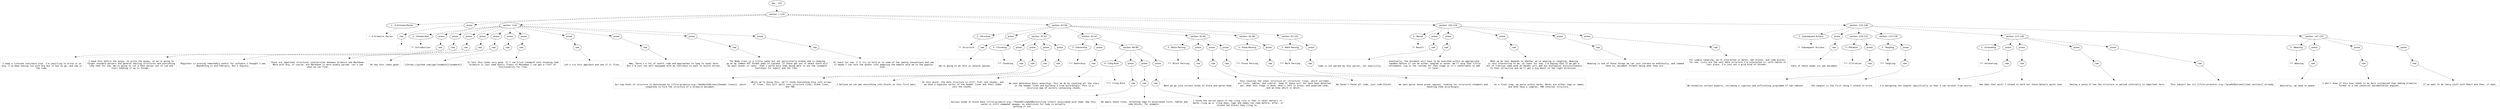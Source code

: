 digraph hierarchy {

node [fontname=Helvetica]
edge [style=dashed]

doc_0 [label="doc - 155"]


doc_0 -> { section_1}
{rank=same; section_1}

section_1 [label="section: 1-124"]


section_1 -> { header_2 prose_3 section_4 section_5 section_6 section_7}
{rank=same; header_2 prose_3 section_4 section_5 section_6 section_7}

header_2 [label="1 : A Grimoire Parser"]

prose_3 [label="prose"]

section_4 [label="section: 3-42"]

section_5 [label="section: 43-96"]

section_6 [label="section: 102-124"]

section_7 [label="section: 125-146"]


header_2 -> leaf_8
leaf_8  [color=Gray,shape=rectangle,fontname=Inconsolata,label=" * A Grimoire Parser"]
prose_3 -> { raw_9}
{rank=same; raw_9}

raw_9 [label="raw"]


raw_9 -> leaf_10
leaf_10  [color=Gray,shape=rectangle,fontname=Inconsolata,label="
"]
section_4 -> { header_11 prose_12 prose_13 prose_14 prose_15 prose_16 prose_17 prose_18 prose_19 prose_20 prose_21 prose_22}
{rank=same; header_11 prose_12 prose_13 prose_14 prose_15 prose_16 prose_17 prose_18 prose_19 prose_20 prose_21 prose_22}

header_11 [label="2 : Introduction"]

prose_12 [label="prose"]

prose_13 [label="prose"]

prose_14 [label="prose"]

prose_15 [label="prose"]

prose_16 [label="prose"]

prose_17 [label="prose"]

prose_18 [label="prose"]

prose_19 [label="prose"]

prose_20 [label="prose"]

prose_21 [label="prose"]

prose_22 [label="prose"]


header_11 -> leaf_23
leaf_23  [color=Gray,shape=rectangle,fontname=Inconsolata,label="** Introduction"]
prose_12 -> { raw_24}
{rank=same; raw_24}

raw_24 [label="raw"]


raw_24 -> leaf_25
leaf_25  [color=Gray,shape=rectangle,fontname=Inconsolata,label="

I need a literate toolchain stat. I'm unwilling to write it on
Org. I've been having fun with Org but it has to go, and now is
the time.
"]
prose_13 -> { raw_26}
{rank=same; raw_26}

raw_26 [label="raw"]


raw_26 -> leaf_27
leaf_27  [color=Gray,shape=rectangle,fontname=Inconsolata,label="
I need this before the quipu, to write the quipu, so we're going to
forget reusable parsers and general editing structures and everything
like that for now. We're going to cut a fast parser out of Lua and
start hooking it up to things. 
"]
prose_14 -> { raw_28}
{rank=same; raw_28}

raw_28 [label="raw"]


raw_28 -> leaf_29
leaf_29  [color=Gray,shape=rectangle,fontname=Inconsolata,label="
Pegylator is proving remarkably useful for software I thought I was
abandoning in mid-February. But I digress.
"]
prose_15 -> { raw_30}
{rank=same; raw_30}

raw_30 [label="raw"]


raw_30 -> leaf_31
leaf_31  [color=Gray,shape=rectangle,fontname=Inconsolata,label="
There are important structural similarities between Grimoire and Markdown.
More with Org, of course, but Markdown is more widely parsed. Let's see
what we can find.
"]
prose_16 -> { raw_32}
{rank=same; raw_32}

raw_32 [label="raw"]


raw_32 -> leaf_33
leaf_33  [color=Gray,shape=rectangle,fontname=Inconsolata,label="
Oh hey this looks good:
"]
prose_17 -> { raw_34}
{rank=same; raw_34}

raw_34 [label="raw"]


raw_34 -> leaf_35
leaf_35  [color=Gray,shape=rectangle,fontname=Inconsolata,label="
[[https://github.com/jgm/lunamark][lunamark]]
"]
prose_18 -> { raw_36}
{rank=same; raw_36}

raw_36 [label="raw"]


raw_36 -> leaf_37
leaf_37  [color=Gray,shape=rectangle,fontname=Inconsolata,label="
In fact this looks very good. If I can trick lunamark into thinking that
Grimoire is just some exotic flavor of Markdown I can get a *lot* of 
functionality for free.
"]
prose_19 -> { raw_38}
{rank=same; raw_38}

raw_38 [label="raw"]


raw_38 -> leaf_39
leaf_39  [color=Gray,shape=rectangle,fontname=Inconsolata,label="
Let's try this approach and see if it flies. 
"]
prose_20 -> { raw_40}
{rank=same; raw_40}

raw_40 [label="raw"]


raw_40 -> leaf_41
leaf_41  [color=Gray,shape=rectangle,fontname=Inconsolata,label="
Hmm. There's a lot of useful code and approaches to lpeg to steal here.
But I'm just too well-equipped with my toolchain to want to switch horses.
"]
prose_21 -> { raw_42}
{rank=same; raw_42}

raw_42 [label="raw"]


raw_42 -> leaf_43
leaf_43  [color=Gray,shape=rectangle,fontname=Inconsolata,label="
The Node class is a little janky but not particularly broken and is shaping
up as my common AST format when in Lualand. If those get out of whack there will
be pain sooner or later. That's worth more than being able to use the lunamark
toolchain for export and the like. 
"]
prose_22 -> { raw_44}
{rank=same; raw_44}

raw_44 [label="raw"]


raw_44 -> leaf_45
leaf_45  [color=Gray,shape=rectangle,fontname=Inconsolata,label="
At least for now. I'll try to hold on to some of the naming conventions and see
if maybe I can talk the author into adapting the module once we're the popular
kids. 
"]
section_5 -> { header_46 prose_47 section_48 section_49 section_50 section_51 section_52}
{rank=same; header_46 prose_47 section_48 section_49 section_50 section_51 section_52}

header_46 [label="2 : Structure"]

prose_47 [label="prose"]

section_48 [label="section: 47-61"]

section_49 [label="section: 62-67"]

section_50 [label="section: 81-91"]

section_51 [label="section: 92-96"]

section_52 [label="section: 97-101"]


header_46 -> leaf_53
leaf_53  [color=Gray,shape=rectangle,fontname=Inconsolata,label="** Structure"]
prose_47 -> { raw_54}
{rank=same; raw_54}

raw_54 [label="raw"]


raw_54 -> leaf_55
leaf_55  [color=Gray,shape=rectangle,fontname=Inconsolata,label="

We're going to do this in several passes. 
"]
section_48 -> { header_56 prose_57 prose_58 prose_59 prose_60}
{rank=same; header_56 prose_57 prose_58 prose_59 prose_60}

header_56 [label="3 : Chunking"]

prose_57 [label="prose"]

prose_58 [label="prose"]

prose_59 [label="prose"]

prose_60 [label="prose"]


header_56 -> leaf_61
leaf_61  [color=Gray,shape=rectangle,fontname=Inconsolata,label="*** Chunking"]
prose_57 -> { raw_62}
{rank=same; raw_62}

raw_62 [label="raw"]


raw_62 -> leaf_63
leaf_63  [color=Gray,shape=rectangle,fontname=Inconsolata,label="

Our top-level of structure is determined by [[file:grimoire.org::*Header%20Lines][header lines]], which
cooperate to form the structure of a Grimoire document.
"]
prose_58 -> { raw_64}
{rank=same; raw_64}

raw_64 [label="raw"]


raw_64 -> leaf_65
leaf_65  [color=Gray,shape=rectangle,fontname=Inconsolata,label="
While we're doing this, we'll chunk everything else into arrays
of lines, this will split into structure lines, blank lines,
and TBD. 
"]
prose_59 -> { raw_66}
{rank=same; raw_66}

raw_66 [label="raw"]


raw_66 -> leaf_67
leaf_67  [color=Gray,shape=rectangle,fontname=Inconsolata,label="
I believe we can get everything into blocks on this first pass.
"]
prose_60 -> { raw_68}
{rank=same; raw_68}

raw_68 [label="raw"]


raw_68 -> leaf_69
leaf_69  [color=Gray,shape=rectangle,fontname=Inconsolata,label="
At this point, the data structure is still flat, but chunky, and
we have a separate vector of the header lines and their index
into the chunks. 
"]
section_49 -> { header_70 prose_71 section_72}
{rank=same; header_70 prose_71 section_72}

header_70 [label="3 : Ownership"]

prose_71 [label="prose"]

section_72 [label="section: 68-80"]


header_70 -> leaf_73
leaf_73  [color=Gray,shape=rectangle,fontname=Inconsolata,label="*** Ownership"]
prose_71 -> { raw_74}
{rank=same; raw_74}

raw_74 [label="raw"]


raw_74 -> leaf_75
leaf_75  [color=Gray,shape=rectangle,fontname=Inconsolata,label="

We next determine basic ownership. This we do by counting all the stars 
in the header lines and building a tree accordingly. This is a 
recursive map of vectors containing chunks. 
"]
section_72 -> { header_76 prose_77 prose_78 prose_79}
{rank=same; header_76 prose_77 prose_78 prose_79}

header_76 [label="4 : Cling Rule"]

prose_77 [label="prose"]

prose_78 [label="prose"]

prose_79 [label="prose"]


header_76 -> leaf_80
leaf_80  [color=Gray,shape=rectangle,fontname=Inconsolata,label="**** Cling Rule"]
prose_77 -> { raw_81}
{rank=same; raw_81}

raw_81 [label="raw"]


raw_81 -> leaf_82
leaf_82  [color=Gray,shape=rectangle,fontname=Inconsolata,label="

Various kinds of block have [[file:grimoire.org::*The%20Cling%20Rule][cling rules]] associated with them. How this
works is still somewhat opaque, no substitute for code in actually
working it out. 
"]
prose_78 -> { raw_83}
{rank=same; raw_83}

raw_83 [label="raw"]


raw_83 -> leaf_84
leaf_84  [color=Gray,shape=rectangle,fontname=Inconsolata,label="
We apply these rules, attaching tags to associated lists, tables and
code blocks, for example. 
"]
prose_79 -> { raw_85}
{rank=same; raw_85}

raw_85 [label="raw"]


raw_85 -> leaf_86
leaf_86  [color=Gray,shape=rectangle,fontname=Inconsolata,label="
I think the secret sauce of the cling rule is that it never matters if 
marks cling up or cling down, tags and names can come before, after, or
around the blocks they cling to. 
"]
section_50 -> { header_87 prose_88 prose_89 prose_90}
{rank=same; header_87 prose_88 prose_89 prose_90}

header_87 [label="3 : Block Parsing"]

prose_88 [label="prose"]

prose_89 [label="prose"]

prose_90 [label="prose"]


header_87 -> leaf_91
leaf_91  [color=Gray,shape=rectangle,fontname=Inconsolata,label="*** Block Parsing"]
prose_88 -> { raw_92}
{rank=same; raw_92}

raw_92 [label="raw"]


raw_92 -> leaf_93
leaf_93  [color=Gray,shape=rectangle,fontname=Inconsolata,label="

Next we go into certain kinds of block and parse them.
"]
prose_89 -> { raw_94}
{rank=same; raw_94}

raw_94 [label="raw"]


raw_94 -> leaf_95
leaf_95  [color=Gray,shape=rectangle,fontname=Inconsolata,label="
This resolves the inner structure of 'structure' lines, which includes
all lists, tables, and similar. Some of these will not have been detected
yet, when this stage is done, what's left is prose, and unparsed code,
and we know which is which. 
"]
prose_90 -> { raw_96}
{rank=same; raw_96}

raw_96 [label="raw"]


raw_96 -> leaf_97
leaf_97  [color=Gray,shape=rectangle,fontname=Inconsolata,label="
We haven't found all code, just code blocks. 
"]
section_51 -> { header_98 prose_99}
{rank=same; header_98 prose_99}

header_98 [label="3 : Prose Parsing"]

prose_99 [label="prose"]


header_98 -> leaf_100
leaf_100  [color=Gray,shape=rectangle,fontname=Inconsolata,label="*** Prose Parsing"]
prose_99 -> { raw_101}
{rank=same; raw_101}

raw_101 [label="raw"]


raw_101 -> leaf_102
leaf_102  [color=Gray,shape=rectangle,fontname=Inconsolata,label="

We next parse these prose regions, looking for structural elements and 
handling them accordingly. 
"]
section_52 -> { header_103 prose_104}
{rank=same; header_103 prose_104}

header_103 [label="3 : Mark Parsing"]

prose_104 [label="prose"]


header_103 -> leaf_105
leaf_105  [color=Gray,shape=rectangle,fontname=Inconsolata,label="*** Mark Parsing"]
prose_104 -> { raw_106}
{rank=same; raw_106}

raw_106 [label="raw"]


raw_106 -> leaf_107
leaf_107  [color=Gray,shape=rectangle,fontname=Inconsolata,label="

As a final step, we parse within marks. Marks are either tags or names,
and both have a complex, TBD internal structure. 
"]
section_6 -> { header_108 prose_109 prose_110 prose_111 prose_112 prose_113}
{rank=same; header_108 prose_109 prose_110 prose_111 prose_112 prose_113}

header_108 [label="2 : Result"]

prose_109 [label="prose"]

prose_110 [label="prose"]

prose_111 [label="prose"]

prose_112 [label="prose"]

prose_113 [label="prose"]


header_108 -> leaf_114
leaf_114  [color=Gray,shape=rectangle,fontname=Inconsolata,label="** Result"]
prose_109 -> { raw_115}
{rank=same; raw_115}

raw_115 [label="raw"]


raw_115 -> leaf_116
leaf_116  [color=Gray,shape=rectangle,fontname=Inconsolata,label="

Code is not parsed by this parser, not explicitly. 
"]
prose_110 -> { raw_117}
{rank=same; raw_117}

raw_117 [label="raw"]


raw_117 -> leaf_118
leaf_118  [color=Gray,shape=rectangle,fontname=Inconsolata,label="
Eventually, the document will have to be executed within an appropriate 
sandbox before it can be either tangled or woven. We'll skip that little
refinement, Lua is the runtime for that stage so it's comfortable to add 
it later. 
"]
prose_111 -> { raw_119}
{rank=same; raw_119}

raw_119 [label="raw"]


raw_119 -> leaf_120
leaf_120  [color=Gray,shape=rectangle,fontname=Inconsolata,label="
What we do next depends on whether we're weaving or tangling. Weaving
is less interesting to me, at least for now; I'm hoping that if we get a 
bit of traction some wonk at Pandoc will add our biological distinctiveness
to that collective and we'll get a big boost in the right direction. 
"]
prose_112 -> { raw_121}
{rank=same; raw_121}

raw_121 [label="raw"]


raw_121 -> leaf_122
leaf_122  [color=Gray,shape=rectangle,fontname=Inconsolata,label="
Weaving is one of those things we can just iterate on endlesssly, and indeed
have to, document formats being what they are. 
"]
prose_113 -> { raw_123}
{rank=same; raw_123}

raw_123 [label="raw"]


raw_123 -> leaf_124
leaf_124  [color=Gray,shape=rectangle,fontname=Inconsolata,label="
For simple tangling, we're interested in marks, edn blocks, and code blocks,
for now. Lists are the next data structure I'm interested in, with tables in
last place. I'm just not a grid kind of thinker. 


"]
section_7 -> { header_125 prose_126 section_127 section_128 section_129 section_130}
{rank=same; header_125 prose_126 section_127 section_128 section_129 section_130}

header_125 [label="2 : Subsequent Actions"]

prose_126 [label="prose"]

section_127 [label="section: 129-132"]

section_128 [label="section: 133-136"]

section_129 [label="section: 137-146"]

section_130 [label="section: 147-155"]


header_125 -> leaf_131
leaf_131  [color=Gray,shape=rectangle,fontname=Inconsolata,label="** Subsequent Actions"]
prose_126 -> { raw_132}
{rank=same; raw_132}

raw_132 [label="raw"]


raw_132 -> leaf_133
leaf_133  [color=Gray,shape=rectangle,fontname=Inconsolata,label="

Each of these needs its own document.
"]
section_127 -> { header_134 prose_135}
{rank=same; header_134 prose_135}

header_134 [label="3 : Filtration"]

prose_135 [label="prose"]


header_134 -> leaf_136
leaf_136  [color=Gray,shape=rectangle,fontname=Inconsolata,label="*** Filtration"]
prose_135 -> { raw_137}
{rank=same; raw_137}

raw_137 [label="raw"]


raw_137 -> leaf_138
leaf_138  [color=Gray,shape=rectangle,fontname=Inconsolata,label="

We normalize certain aspects, including a rigorous and unflinching programme of tab removal. 
"]
section_128 -> { header_139 prose_140}
{rank=same; header_139 prose_140}

header_139 [label="3 : Tangling"]

prose_140 [label="prose"]


header_139 -> leaf_141
leaf_141  [color=Gray,shape=rectangle,fontname=Inconsolata,label="*** Tangling"]
prose_140 -> { raw_142}
{rank=same; raw_142}

raw_142 [label="raw"]


raw_142 -> leaf_143
leaf_143  [color=Gray,shape=rectangle,fontname=Inconsolata,label="

The tangler is the first thing I intend to write. 
"]
section_129 -> { header_144 prose_145 prose_146 prose_147 prose_148}
{rank=same; header_144 prose_145 prose_146 prose_147 prose_148}

header_144 [label="3 : Unraveling"]

prose_145 [label="prose"]

prose_146 [label="prose"]

prose_147 [label="prose"]

prose_148 [label="prose"]


header_144 -> leaf_149
leaf_149  [color=Gray,shape=rectangle,fontname=Inconsolata,label="*** Unraveling"]
prose_145 -> { raw_150}
{rank=same; raw_150}

raw_150 [label="raw"]


raw_150 -> leaf_151
leaf_151  [color=Gray,shape=rectangle,fontname=Inconsolata,label="

I'm designing the tangler specifically so that I can unravel from source. 
"]
prose_146 -> { raw_152}
{rank=same; raw_152}

raw_152 [label="raw"]


raw_152 -> leaf_153
leaf_153  [color=Gray,shape=rectangle,fontname=Inconsolata,label="
How does that work? I intend to work out those details quite soon. 
"]
prose_147 -> { raw_154}
{rank=same; raw_154}

raw_154 [label="raw"]


raw_154 -> leaf_155
leaf_155  [color=Gray,shape=rectangle,fontname=Inconsolata,label="
Having a sense of how the structure is parsed internally is important here.
"]
prose_148 -> { raw_156}
{rank=same; raw_156}

raw_156 [label="raw"]


raw_156 -> leaf_157
leaf_157  [color=Gray,shape=rectangle,fontname=Inconsolata,label="
This subject has its [[file:unraveler.org::*grym%20unravel][own section]] already.
"]
section_130 -> { header_158 prose_159 prose_160 prose_161}
{rank=same; header_158 prose_159 prose_160 prose_161}

header_158 [label="3 : Weaving"]

prose_159 [label="prose"]

prose_160 [label="prose"]

prose_161 [label="prose"]


header_158 -> leaf_162
leaf_162  [color=Gray,shape=rectangle,fontname=Inconsolata,label="*** Weaving"]
prose_159 -> { raw_163}
{rank=same; raw_163}

raw_163 [label="raw"]


raw_163 -> leaf_164
leaf_164  [color=Gray,shape=rectangle,fontname=Inconsolata,label="

Naturally, we need to weave. 
"]
prose_160 -> { raw_165}
{rank=same; raw_165}

raw_165 [label="raw"]


raw_165 -> leaf_166
leaf_166  [color=Gray,shape=rectangle,fontname=Inconsolata,label="
I don't know if this ever needs to be more customized than adding Grimoire 
format to a few canonical documentation engines. 
"]
prose_161 -> { raw_167}
{rank=same; raw_167}

raw_167 [label="raw"]


raw_167 -> leaf_168
leaf_168  [color=Gray,shape=rectangle,fontname=Inconsolata,label="
If we want to do fancy stuff with React and that, it does. 
"]

}
